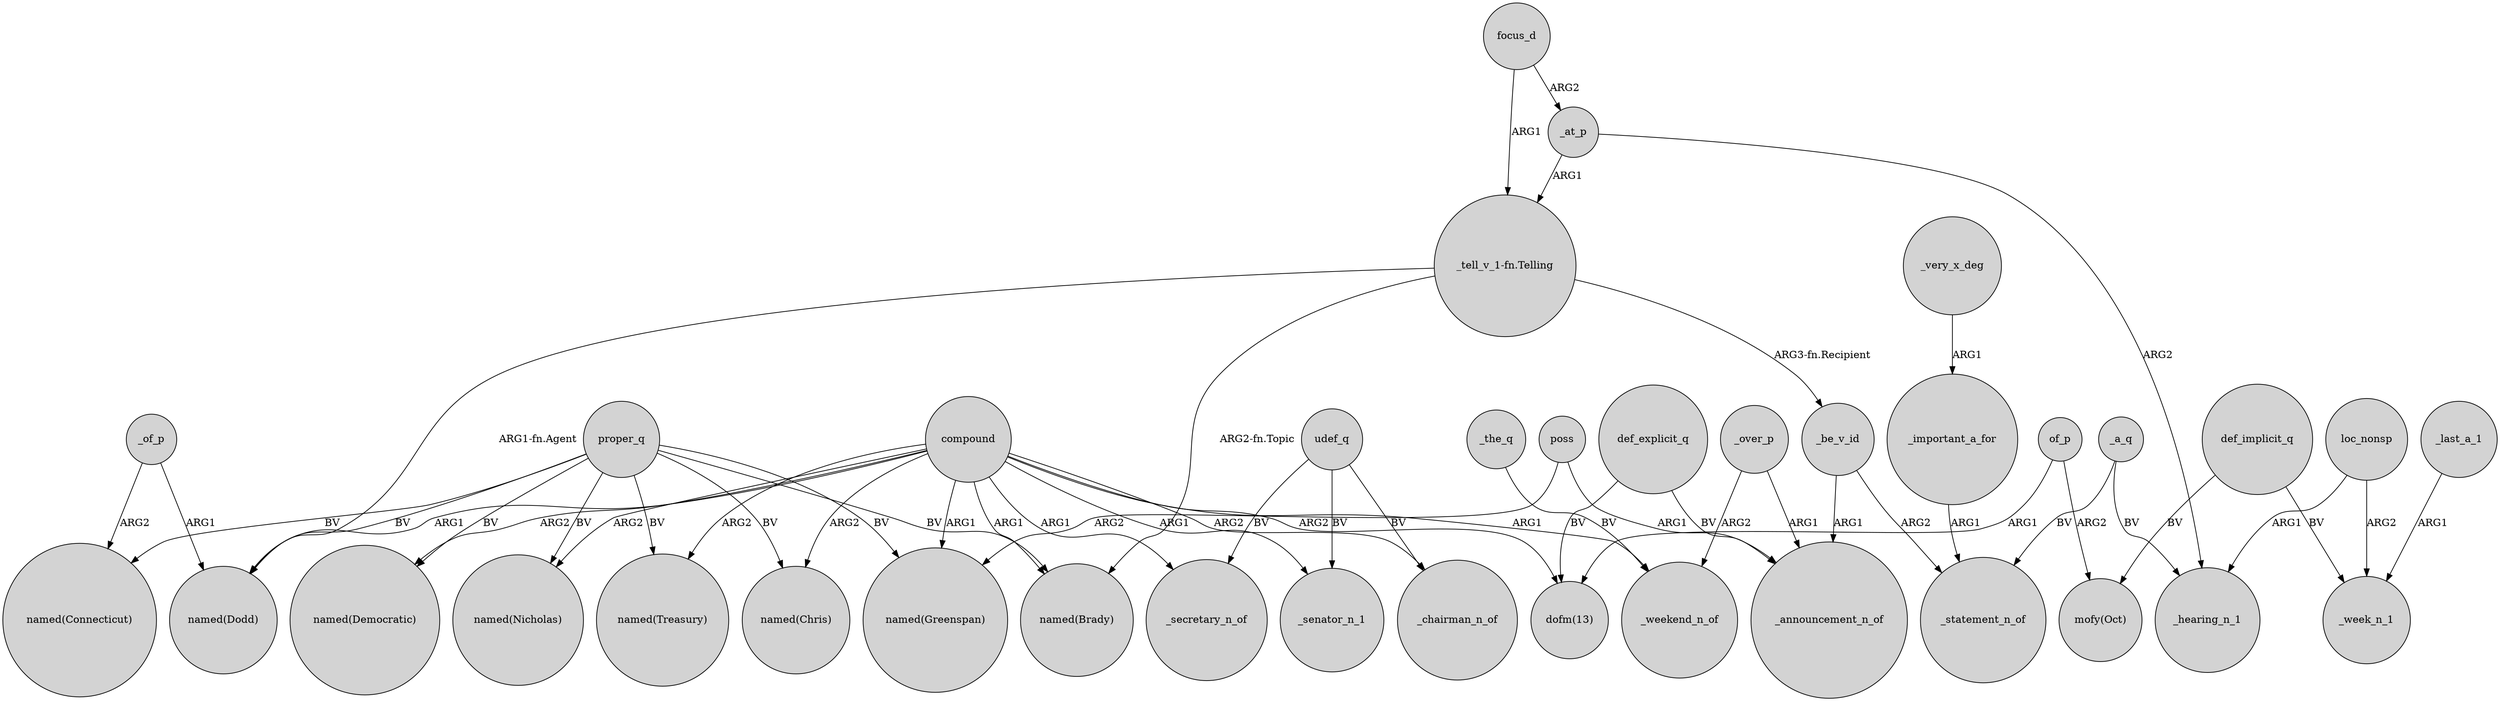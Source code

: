 digraph {
	node [shape=circle style=filled]
	of_p -> "dofm(13)" [label=ARG1]
	compound -> "named(Treasury)" [label=ARG2]
	udef_q -> _secretary_n_of [label=BV]
	udef_q -> _senator_n_1 [label=BV]
	poss -> _announcement_n_of [label=ARG1]
	def_implicit_q -> _week_n_1 [label=BV]
	compound -> "named(Nicholas)" [label=ARG2]
	def_implicit_q -> "mofy(Oct)" [label=BV]
	proper_q -> "named(Greenspan)" [label=BV]
	"_tell_v_1-fn.Telling" -> _be_v_id [label="ARG3-fn.Recipient"]
	compound -> "named(Brady)" [label=ARG1]
	proper_q -> "named(Chris)" [label=BV]
	proper_q -> "named(Democratic)" [label=BV]
	_be_v_id -> _announcement_n_of [label=ARG1]
	_a_q -> _statement_n_of [label=BV]
	of_p -> "mofy(Oct)" [label=ARG2]
	_a_q -> _hearing_n_1 [label=BV]
	compound -> "named(Dodd)" [label=ARG1]
	focus_d -> _at_p [label=ARG2]
	_be_v_id -> _statement_n_of [label=ARG2]
	poss -> "named(Greenspan)" [label=ARG2]
	udef_q -> _chairman_n_of [label=BV]
	"_tell_v_1-fn.Telling" -> "named(Brady)" [label="ARG2-fn.Topic"]
	proper_q -> "named(Brady)" [label=BV]
	_very_x_deg -> _important_a_for [label=ARG1]
	focus_d -> "_tell_v_1-fn.Telling" [label=ARG1]
	compound -> "named(Democratic)" [label=ARG2]
	loc_nonsp -> _week_n_1 [label=ARG2]
	_over_p -> _announcement_n_of [label=ARG1]
	compound -> _chairman_n_of [label=ARG2]
	_of_p -> "named(Connecticut)" [label=ARG2]
	compound -> "named(Greenspan)" [label=ARG1]
	def_explicit_q -> "dofm(13)" [label=BV]
	_at_p -> _hearing_n_1 [label=ARG2]
	_last_a_1 -> _week_n_1 [label=ARG1]
	_the_q -> _weekend_n_of [label=BV]
	compound -> "named(Chris)" [label=ARG2]
	compound -> _weekend_n_of [label=ARG1]
	proper_q -> "named(Treasury)" [label=BV]
	proper_q -> "named(Nicholas)" [label=BV]
	proper_q -> "named(Dodd)" [label=BV]
	loc_nonsp -> _hearing_n_1 [label=ARG1]
	_at_p -> "_tell_v_1-fn.Telling" [label=ARG1]
	_over_p -> _weekend_n_of [label=ARG2]
	proper_q -> "named(Connecticut)" [label=BV]
	_important_a_for -> _statement_n_of [label=ARG1]
	"_tell_v_1-fn.Telling" -> "named(Dodd)" [label="ARG1-fn.Agent"]
	compound -> _senator_n_1 [label=ARG1]
	compound -> _secretary_n_of [label=ARG1]
	compound -> "dofm(13)" [label=ARG2]
	def_explicit_q -> _announcement_n_of [label=BV]
	_of_p -> "named(Dodd)" [label=ARG1]
}

